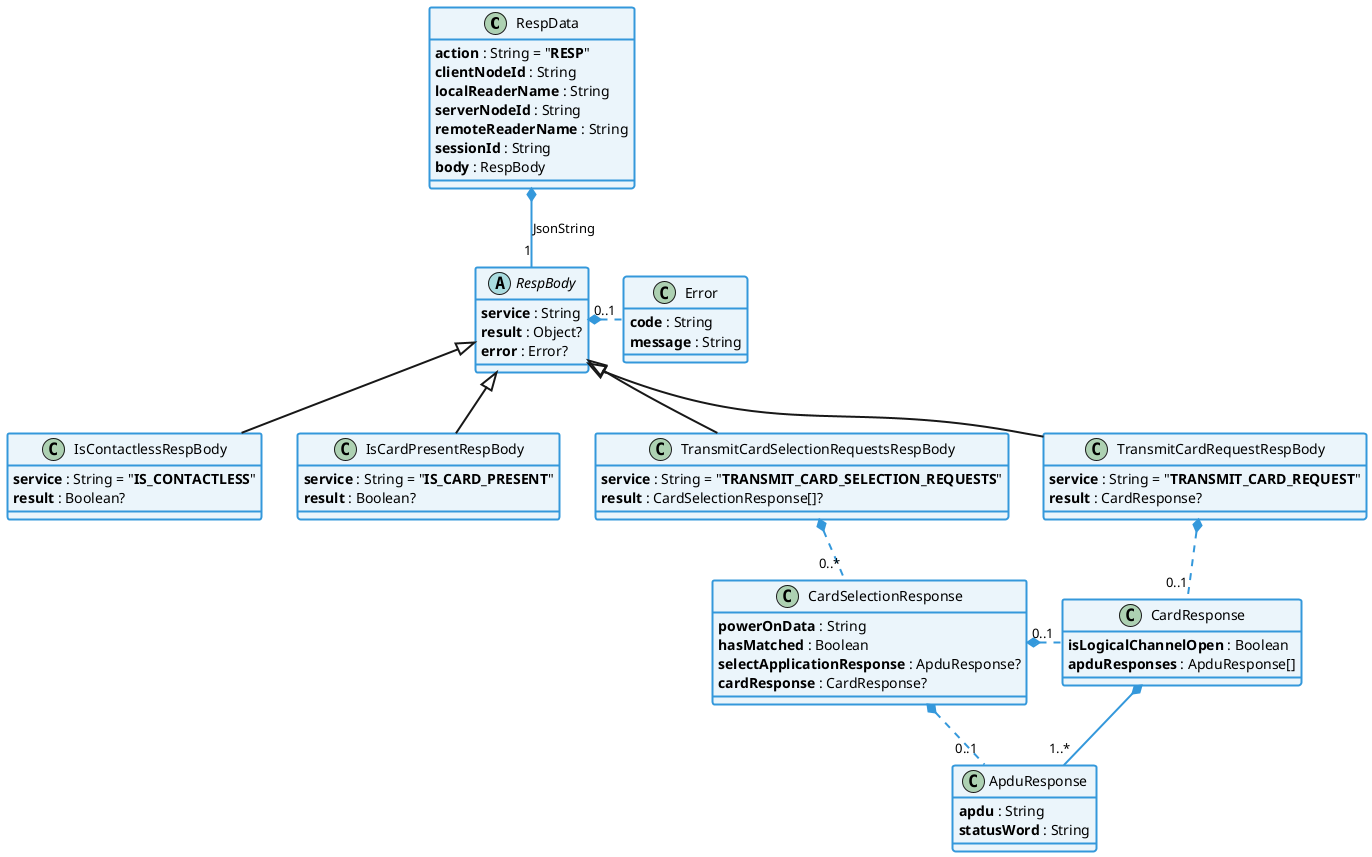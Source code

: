 @startuml
'title
'    Keyple Distributed JSON API
'    compliant with "keyple-service-java-lib" version 2.1.4
'    RESP (2023-03-22)
'end title

' == THEME ==

'Couleurs issues de : https://htmlcolorcodes.com/fr/tableau-de-couleur/tableau-de-couleur-design-plat/
!define C_GREY1 F8F9F9
!define C_GREY2 F2F3F4
!define C_GREY3 E5E7E9
!define C_GREY4 D7DBDD
!define C_GREY5 CACFD2
!define C_GREY6 BDC3C7
!define C_LINK 3498DB
!define C_USE 27AE60

' -- Styles that don't work with new version of plantuml --
skinparam stereotypeABorderColor #A9DCDF
skinparam stereotypeIBorderColor #B4A7E5
skinparam stereotypeCBorderColor #ADD1B2
skinparam stereotypeEBorderColor #EB93DF
' -- END --

skinparam ClassBorderThickness 2
skinparam ArrowThickness 2

' Yellow
skinparam ClassBackgroundColor #FEFECE
skinparam ClassBorderColor #D4AC0D
' Red
skinparam ClassBackgroundColor<<red>> #FDEDEC
skinparam ClassBorderColor<<red>> #E74C3C
hide <<red>> stereotype
' Purple
skinparam ClassBackgroundColor<<purple>> #F4ECF7
skinparam ClassBorderColor<<purple>> #8E44AD
hide <<purple>> stereotype
' blue
skinparam ClassBackgroundColor<<blue>> #EBF5FB
skinparam ClassBorderColor<<blue>> #3498DB
hide <<blue>> stereotype
' Green
skinparam ClassBackgroundColor<<green>> #E9F7EF
skinparam ClassBorderColor<<green>> #27AE60
hide <<green>> stereotype
' Grey
skinparam ClassBackgroundColor<<grey>> #EAECEE
skinparam ClassBorderColor<<grey>> #2C3E50
hide <<grey>> stereotype

' == CONTENT ==

' RESP
class RespData {
    **action** : String = "**RESP**"
    **clientNodeId** : String
    **localReaderName** : String
    **serverNodeId** : String
    **remoteReaderName** : String
    **sessionId** : String
    **body** : RespBody
}
abstract class RespBody {
    **service** : String
    **result** : Object?
    **error** : Error?
}

' Error
class Error {
    **code** : String
    **message** : String
}

' IS_CONTACTLESS (RESP)
class IsContactlessRespBody extends RespBody {
    **service** : String = "**IS_CONTACTLESS**"
    **result** : Boolean?
}

' IS_CARD_PRESENT (RESP)
class IsCardPresentRespBody extends RespBody {
    **service** : String = "**IS_CARD_PRESENT**"
    **result** : Boolean?
}

' TRANSMIT_CARD_SELECTION_REQUESTS (RESP)
class TransmitCardSelectionRequestsRespBody extends RespBody {
    **service** : String = "**TRANSMIT_CARD_SELECTION_REQUESTS**"
     **result** : CardSelectionResponse[]?
}
class CardSelectionResponse {
    **powerOnData** : String
    **hasMatched** : Boolean
    **selectApplicationResponse** : ApduResponse?
    **cardResponse** : CardResponse?
}
class CardResponse {
    **isLogicalChannelOpen** : Boolean
    **apduResponses** : ApduResponse[]
}
class ApduResponse {
    **apdu** : String
    **statusWord** : String
}

' TRANSMIT_CARD_REQUEST (RESP)
class TransmitCardRequestRespBody extends RespBody {
    **service** : String = "**TRANSMIT_CARD_REQUEST**"
    **result** : CardResponse?
}

' Associations

RespData *-- "1" RespBody #C_LINK : JsonString

RespBody *.right. "0..1" Error #C_LINK

TransmitCardSelectionRequestsRespBody *.. "0..*" CardSelectionResponse #C_LINK

CardSelectionResponse *.right. "0..1" CardResponse #C_LINK
CardSelectionResponse *.. "0..1" ApduResponse #C_LINK

CardResponse *-- "1..*" ApduResponse #C_LINK

TransmitCardRequestRespBody *.. "0..1" CardResponse #C_LINK

' == LAYOUT ==


' == STYLE ==

' RESP
class RespData <<blue>>
abstract class RespBody <<blue>>

class Error <<blue>>

' TRANSMIT_CARD_REQUEST (RESP)
class TransmitCardRequestRespBody <<blue>>
class TransmitCardSelectionRequestsRespBody <<blue>>
class CardSelectionResponse <<blue>>
class CardResponse <<blue>>
class ApduResponse <<blue>>

' IS_CARD_PRESENT (RESP)
class IsCardPresentRespBody <<blue>>

' IS_CONTACTLESS (RESP)
class IsContactlessRespBody <<blue>>

@enduml